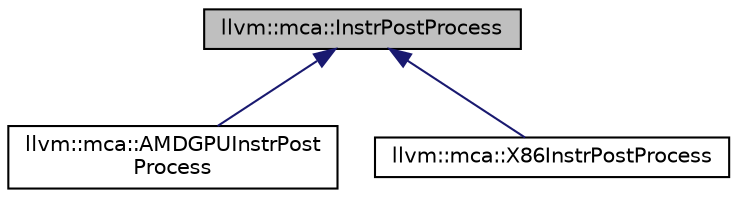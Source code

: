digraph "llvm::mca::InstrPostProcess"
{
 // LATEX_PDF_SIZE
  bgcolor="transparent";
  edge [fontname="Helvetica",fontsize="10",labelfontname="Helvetica",labelfontsize="10"];
  node [fontname="Helvetica",fontsize="10",shape=record];
  Node1 [label="llvm::mca::InstrPostProcess",height=0.2,width=0.4,color="black", fillcolor="grey75", style="filled", fontcolor="black",tooltip="Class which can be overriden by targets to modify the mca::Instruction objects before the pipeline st..."];
  Node1 -> Node2 [dir="back",color="midnightblue",fontsize="10",style="solid",fontname="Helvetica"];
  Node2 [label="llvm::mca::AMDGPUInstrPost\lProcess",height=0.2,width=0.4,color="black",URL="$classllvm_1_1mca_1_1AMDGPUInstrPostProcess.html",tooltip=" "];
  Node1 -> Node3 [dir="back",color="midnightblue",fontsize="10",style="solid",fontname="Helvetica"];
  Node3 [label="llvm::mca::X86InstrPostProcess",height=0.2,width=0.4,color="black",URL="$classllvm_1_1mca_1_1X86InstrPostProcess.html",tooltip=" "];
}
